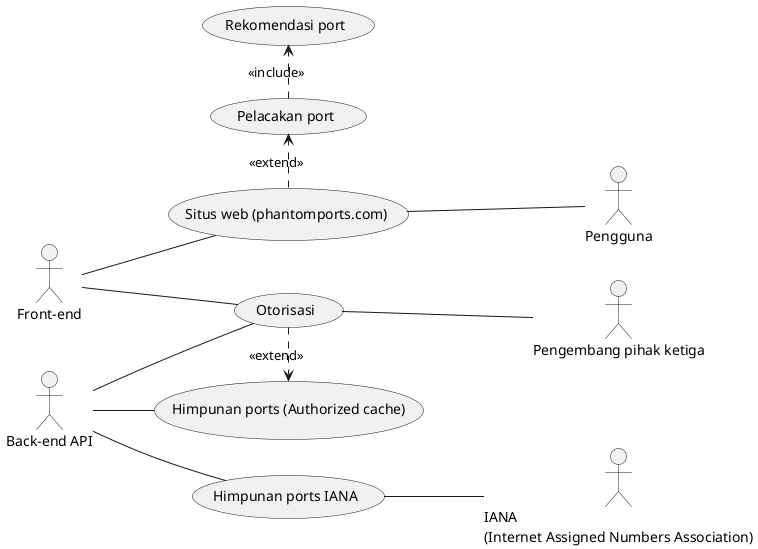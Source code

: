 @startuml
left to right direction

actor :Back-end API: as be
actor :Front-end: as fe
actor :Pengguna: as usr
actor :IANA\n(Internet Assigned Numbers Association): as iana
actor :Pengembang pihak ketiga: as dev

together {
  "Situs web (phantomports.com)" as (website)
  "Pelacakan port" as (search)
  "Rekomendasi port" as (recommend)
}

"Himpunan ports IANA" as (ports)
"Himpunan ports (Authorized cache)" as (cached)

"Otorisasi" as (authorize)

(website) -- usr
fe -- (website)
(website) .> (search): <<extend>>
(search) .> (recommend): <<include>>

be -- (ports)
(ports) -- iana

be -- (authorize)
fe -- (authorize)
(authorize) -- dev

be -- (cached)
(authorize) .> (cached): <<extend>>

@enduml
